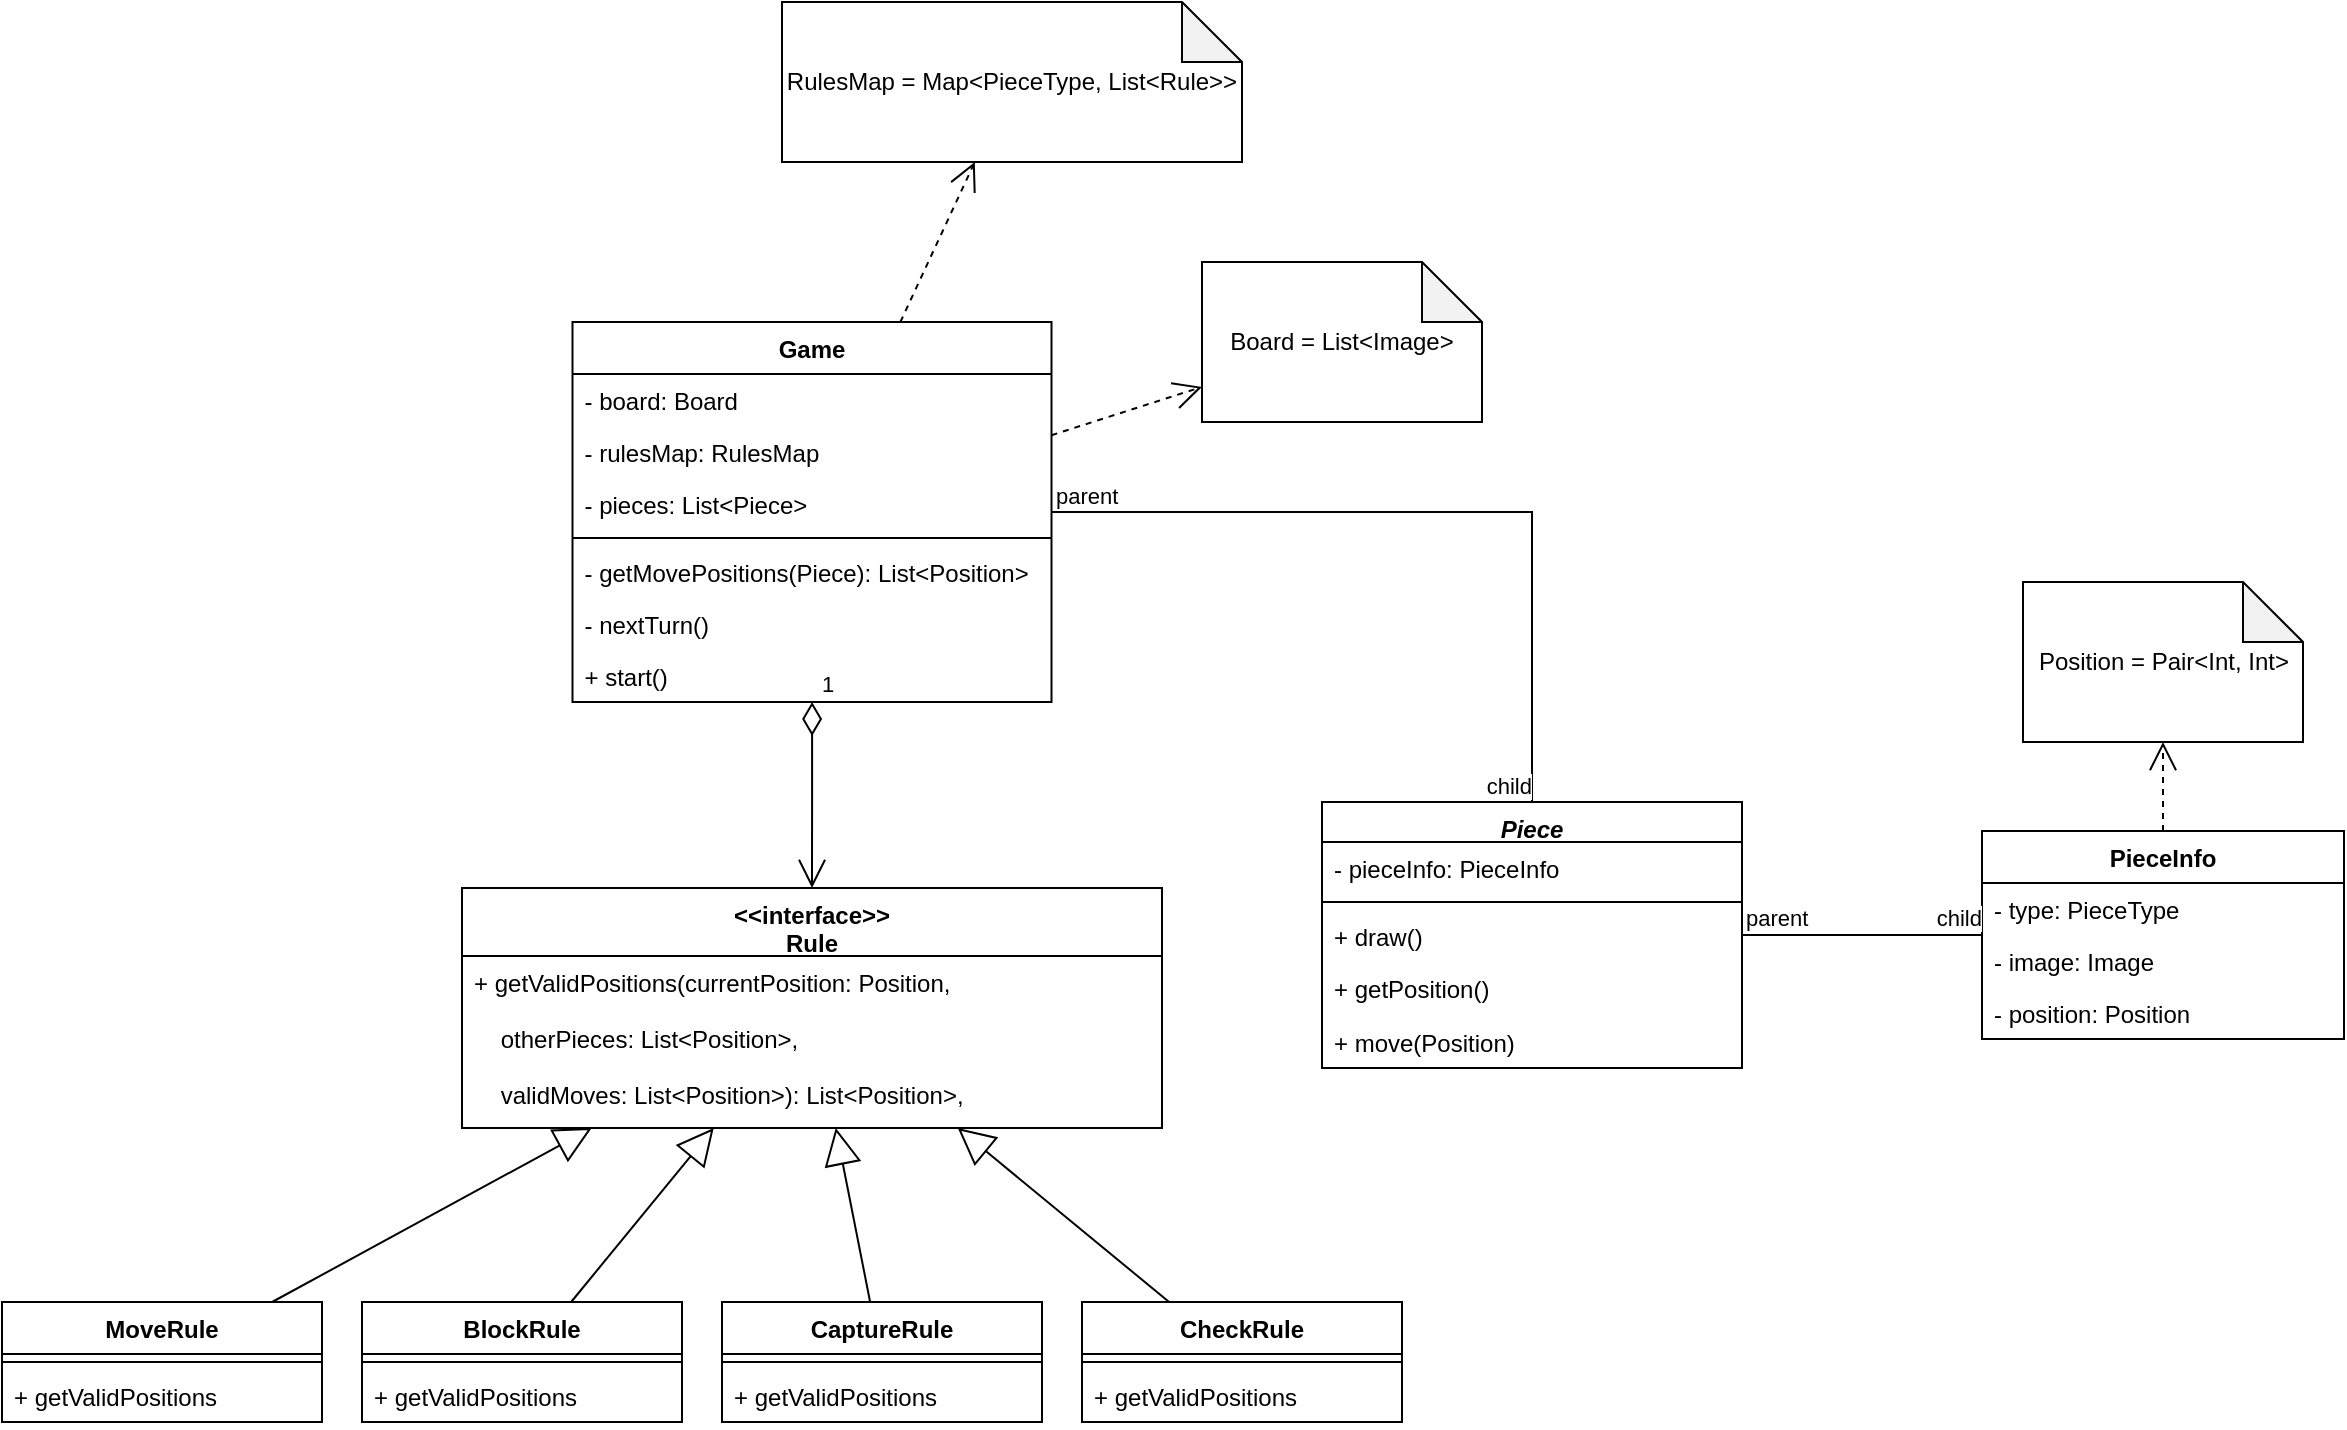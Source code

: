 <mxfile version="17.4.0"><diagram id="Jju06Y6F4AnBMDTPY5iO" name="Page-1"><mxGraphModel dx="3316" dy="1895" grid="1" gridSize="10" guides="1" tooltips="1" connect="1" arrows="1" fold="1" page="1" pageScale="1" pageWidth="827" pageHeight="1169" math="0" shadow="0"><root><mxCell id="0"/><mxCell id="1" parent="0"/><mxCell id="UzSQVhU6oi8lYEPNUgtp-1" value="Piece" style="swimlane;fontStyle=3;align=center;verticalAlign=top;childLayout=stackLayout;horizontal=1;startSize=20;horizontalStack=0;resizeParent=1;resizeParentMax=0;resizeLast=0;collapsible=1;marginBottom=0;" parent="1" vertex="1"><mxGeometry x="-210" y="250" width="210" height="133" as="geometry"/></mxCell><mxCell id="UzSQVhU6oi8lYEPNUgtp-5" value="- pieceInfo: PieceInfo" style="text;strokeColor=none;fillColor=none;align=left;verticalAlign=top;spacingLeft=4;spacingRight=4;overflow=hidden;rotatable=0;points=[[0,0.5],[1,0.5]];portConstraint=eastwest;" parent="UzSQVhU6oi8lYEPNUgtp-1" vertex="1"><mxGeometry y="20" width="210" height="26" as="geometry"/></mxCell><mxCell id="UzSQVhU6oi8lYEPNUgtp-3" value="" style="line;strokeWidth=1;fillColor=none;align=left;verticalAlign=middle;spacingTop=-1;spacingLeft=3;spacingRight=3;rotatable=0;labelPosition=right;points=[];portConstraint=eastwest;" parent="UzSQVhU6oi8lYEPNUgtp-1" vertex="1"><mxGeometry y="46" width="210" height="8" as="geometry"/></mxCell><mxCell id="UzSQVhU6oi8lYEPNUgtp-4" value="+ draw()" style="text;strokeColor=none;fillColor=none;align=left;verticalAlign=top;spacingLeft=4;spacingRight=4;overflow=hidden;rotatable=0;points=[[0,0.5],[1,0.5]];portConstraint=eastwest;" parent="UzSQVhU6oi8lYEPNUgtp-1" vertex="1"><mxGeometry y="54" width="210" height="26" as="geometry"/></mxCell><mxCell id="UzSQVhU6oi8lYEPNUgtp-6" value="+ getPosition()" style="text;strokeColor=none;fillColor=none;align=left;verticalAlign=top;spacingLeft=4;spacingRight=4;overflow=hidden;rotatable=0;points=[[0,0.5],[1,0.5]];portConstraint=eastwest;fontStyle=0" parent="UzSQVhU6oi8lYEPNUgtp-1" vertex="1"><mxGeometry y="80" width="210" height="27" as="geometry"/></mxCell><mxCell id="UzSQVhU6oi8lYEPNUgtp-54" value="+ move(Position)" style="text;strokeColor=none;fillColor=none;align=left;verticalAlign=top;spacingLeft=4;spacingRight=4;overflow=hidden;rotatable=0;points=[[0,0.5],[1,0.5]];portConstraint=eastwest;fontStyle=0" parent="UzSQVhU6oi8lYEPNUgtp-1" vertex="1"><mxGeometry y="107" width="210" height="26" as="geometry"/></mxCell><mxCell id="UzSQVhU6oi8lYEPNUgtp-7" value="PieceInfo" style="swimlane;fontStyle=1;align=center;verticalAlign=top;childLayout=stackLayout;horizontal=1;startSize=26;horizontalStack=0;resizeParent=1;resizeParentMax=0;resizeLast=0;collapsible=1;marginBottom=0;" parent="1" vertex="1"><mxGeometry x="120" y="264.5" width="181" height="104" as="geometry"/></mxCell><mxCell id="UzSQVhU6oi8lYEPNUgtp-8" value="- type: PieceType" style="text;strokeColor=none;fillColor=none;align=left;verticalAlign=top;spacingLeft=4;spacingRight=4;overflow=hidden;rotatable=0;points=[[0,0.5],[1,0.5]];portConstraint=eastwest;" parent="UzSQVhU6oi8lYEPNUgtp-7" vertex="1"><mxGeometry y="26" width="181" height="26" as="geometry"/></mxCell><mxCell id="UzSQVhU6oi8lYEPNUgtp-11" value="- image: Image" style="text;strokeColor=none;fillColor=none;align=left;verticalAlign=top;spacingLeft=4;spacingRight=4;overflow=hidden;rotatable=0;points=[[0,0.5],[1,0.5]];portConstraint=eastwest;" parent="UzSQVhU6oi8lYEPNUgtp-7" vertex="1"><mxGeometry y="52" width="181" height="26" as="geometry"/></mxCell><mxCell id="UzSQVhU6oi8lYEPNUgtp-52" value="- position: Position" style="text;strokeColor=none;fillColor=none;align=left;verticalAlign=top;spacingLeft=4;spacingRight=4;overflow=hidden;rotatable=0;points=[[0,0.5],[1,0.5]];portConstraint=eastwest;" parent="UzSQVhU6oi8lYEPNUgtp-7" vertex="1"><mxGeometry y="78" width="181" height="26" as="geometry"/></mxCell><mxCell id="UzSQVhU6oi8lYEPNUgtp-18" value="" style="endArrow=none;html=1;edgeStyle=orthogonalEdgeStyle;rounded=0;" parent="1" source="UzSQVhU6oi8lYEPNUgtp-1" target="UzSQVhU6oi8lYEPNUgtp-7" edge="1"><mxGeometry relative="1" as="geometry"><mxPoint x="-55" y="420" as="sourcePoint"/><mxPoint x="105" y="420" as="targetPoint"/></mxGeometry></mxCell><mxCell id="UzSQVhU6oi8lYEPNUgtp-19" value="parent" style="edgeLabel;resizable=0;html=1;align=left;verticalAlign=bottom;" parent="UzSQVhU6oi8lYEPNUgtp-18" connectable="0" vertex="1"><mxGeometry x="-1" relative="1" as="geometry"/></mxCell><mxCell id="UzSQVhU6oi8lYEPNUgtp-20" value="child" style="edgeLabel;resizable=0;html=1;align=right;verticalAlign=bottom;" parent="UzSQVhU6oi8lYEPNUgtp-18" connectable="0" vertex="1"><mxGeometry x="1" relative="1" as="geometry"/></mxCell><mxCell id="UzSQVhU6oi8lYEPNUgtp-55" value="&lt;&lt;interface&gt;&gt;&#xA;Rule" style="swimlane;fontStyle=1;align=center;verticalAlign=top;childLayout=stackLayout;horizontal=1;startSize=34;horizontalStack=0;resizeParent=1;resizeParentMax=0;resizeLast=0;collapsible=1;marginBottom=0;fillColor=default;" parent="1" vertex="1"><mxGeometry x="-640" y="293" width="350" height="120" as="geometry"/></mxCell><mxCell id="UzSQVhU6oi8lYEPNUgtp-58" value="+ getValidPositions(currentPosition: Position, &#xA;&#xA;    otherPieces: List&lt;Position&gt;, &#xA;&#xA;    validMoves: List&lt;Position&gt;): List&lt;Position&gt;,    &#xA;&#xA;" style="text;strokeColor=none;fillColor=none;align=left;verticalAlign=top;spacingLeft=4;spacingRight=4;overflow=hidden;rotatable=0;points=[[0,0.5],[1,0.5]];portConstraint=eastwest;" parent="UzSQVhU6oi8lYEPNUgtp-55" vertex="1"><mxGeometry y="34" width="350" height="86" as="geometry"/></mxCell><mxCell id="UzSQVhU6oi8lYEPNUgtp-60" value="1" style="endArrow=open;html=1;endSize=12;startArrow=diamondThin;startSize=14;startFill=0;edgeStyle=orthogonalEdgeStyle;align=left;verticalAlign=bottom;rounded=0;" parent="1" source="UzSQVhU6oi8lYEPNUgtp-81" target="UzSQVhU6oi8lYEPNUgtp-55" edge="1"><mxGeometry x="-1" y="3" relative="1" as="geometry"><mxPoint x="155" y="369" as="sourcePoint"/><mxPoint x="34.0" y="369" as="targetPoint"/></mxGeometry></mxCell><mxCell id="UzSQVhU6oi8lYEPNUgtp-62" value="Position = Pair&amp;lt;Int, Int&amp;gt;" style="shape=note;whiteSpace=wrap;html=1;backgroundOutline=1;darkOpacity=0.05;fillColor=default;" parent="1" vertex="1"><mxGeometry x="140.5" y="140" width="140" height="80" as="geometry"/></mxCell><mxCell id="UzSQVhU6oi8lYEPNUgtp-63" value="" style="endArrow=open;endSize=12;dashed=1;html=1;rounded=0;" parent="1" source="UzSQVhU6oi8lYEPNUgtp-7" target="UzSQVhU6oi8lYEPNUgtp-62" edge="1"><mxGeometry width="160" relative="1" as="geometry"><mxPoint x="-65" y="350" as="sourcePoint"/><mxPoint x="95" y="350" as="targetPoint"/></mxGeometry></mxCell><mxCell id="UzSQVhU6oi8lYEPNUgtp-64" value="MoveRule" style="swimlane;fontStyle=1;align=center;verticalAlign=top;childLayout=stackLayout;horizontal=1;startSize=26;horizontalStack=0;resizeParent=1;resizeParentMax=0;resizeLast=0;collapsible=1;marginBottom=0;fillColor=default;" parent="1" vertex="1"><mxGeometry x="-870" y="500" width="160" height="60" as="geometry"/></mxCell><mxCell id="UzSQVhU6oi8lYEPNUgtp-66" value="" style="line;strokeWidth=1;fillColor=none;align=left;verticalAlign=middle;spacingTop=-1;spacingLeft=3;spacingRight=3;rotatable=0;labelPosition=right;points=[];portConstraint=eastwest;" parent="UzSQVhU6oi8lYEPNUgtp-64" vertex="1"><mxGeometry y="26" width="160" height="8" as="geometry"/></mxCell><mxCell id="UzSQVhU6oi8lYEPNUgtp-67" value="+ getValidPositions" style="text;strokeColor=none;fillColor=none;align=left;verticalAlign=top;spacingLeft=4;spacingRight=4;overflow=hidden;rotatable=0;points=[[0,0.5],[1,0.5]];portConstraint=eastwest;" parent="UzSQVhU6oi8lYEPNUgtp-64" vertex="1"><mxGeometry y="34" width="160" height="26" as="geometry"/></mxCell><mxCell id="UzSQVhU6oi8lYEPNUgtp-68" value="" style="endArrow=block;endSize=16;endFill=0;html=1;rounded=0;" parent="1" source="UzSQVhU6oi8lYEPNUgtp-64" target="UzSQVhU6oi8lYEPNUgtp-55" edge="1"><mxGeometry width="160" relative="1" as="geometry"><mxPoint x="124.803" y="470" as="sourcePoint"/><mxPoint x="167.638" y="438" as="targetPoint"/></mxGeometry></mxCell><mxCell id="UzSQVhU6oi8lYEPNUgtp-69" value="BlockRule" style="swimlane;fontStyle=1;align=center;verticalAlign=top;childLayout=stackLayout;horizontal=1;startSize=26;horizontalStack=0;resizeParent=1;resizeParentMax=0;resizeLast=0;collapsible=1;marginBottom=0;fillColor=default;" parent="1" vertex="1"><mxGeometry x="-690" y="500" width="160" height="60" as="geometry"/></mxCell><mxCell id="UzSQVhU6oi8lYEPNUgtp-70" value="" style="line;strokeWidth=1;fillColor=none;align=left;verticalAlign=middle;spacingTop=-1;spacingLeft=3;spacingRight=3;rotatable=0;labelPosition=right;points=[];portConstraint=eastwest;" parent="UzSQVhU6oi8lYEPNUgtp-69" vertex="1"><mxGeometry y="26" width="160" height="8" as="geometry"/></mxCell><mxCell id="UzSQVhU6oi8lYEPNUgtp-71" value="+ getValidPositions" style="text;strokeColor=none;fillColor=none;align=left;verticalAlign=top;spacingLeft=4;spacingRight=4;overflow=hidden;rotatable=0;points=[[0,0.5],[1,0.5]];portConstraint=eastwest;" parent="UzSQVhU6oi8lYEPNUgtp-69" vertex="1"><mxGeometry y="34" width="160" height="26" as="geometry"/></mxCell><mxCell id="UzSQVhU6oi8lYEPNUgtp-72" value="" style="endArrow=block;endSize=16;endFill=0;html=1;rounded=0;" parent="1" source="UzSQVhU6oi8lYEPNUgtp-69" target="UzSQVhU6oi8lYEPNUgtp-55" edge="1"><mxGeometry width="160" relative="1" as="geometry"><mxPoint x="-663.617" y="510" as="sourcePoint"/><mxPoint x="-567.766" y="459" as="targetPoint"/></mxGeometry></mxCell><mxCell id="UzSQVhU6oi8lYEPNUgtp-73" value="CaptureRule" style="swimlane;fontStyle=1;align=center;verticalAlign=top;childLayout=stackLayout;horizontal=1;startSize=26;horizontalStack=0;resizeParent=1;resizeParentMax=0;resizeLast=0;collapsible=1;marginBottom=0;fillColor=default;" parent="1" vertex="1"><mxGeometry x="-510" y="500" width="160" height="60" as="geometry"/></mxCell><mxCell id="UzSQVhU6oi8lYEPNUgtp-74" value="" style="line;strokeWidth=1;fillColor=none;align=left;verticalAlign=middle;spacingTop=-1;spacingLeft=3;spacingRight=3;rotatable=0;labelPosition=right;points=[];portConstraint=eastwest;" parent="UzSQVhU6oi8lYEPNUgtp-73" vertex="1"><mxGeometry y="26" width="160" height="8" as="geometry"/></mxCell><mxCell id="UzSQVhU6oi8lYEPNUgtp-75" value="+ getValidPositions" style="text;strokeColor=none;fillColor=none;align=left;verticalAlign=top;spacingLeft=4;spacingRight=4;overflow=hidden;rotatable=0;points=[[0,0.5],[1,0.5]];portConstraint=eastwest;" parent="UzSQVhU6oi8lYEPNUgtp-73" vertex="1"><mxGeometry y="34" width="160" height="26" as="geometry"/></mxCell><mxCell id="UzSQVhU6oi8lYEPNUgtp-76" value="" style="endArrow=block;endSize=16;endFill=0;html=1;rounded=0;" parent="1" source="UzSQVhU6oi8lYEPNUgtp-73" target="UzSQVhU6oi8lYEPNUgtp-55" edge="1"><mxGeometry width="160" relative="1" as="geometry"><mxPoint x="-514.043" y="510" as="sourcePoint"/><mxPoint x="-486.915" y="459" as="targetPoint"/></mxGeometry></mxCell><mxCell id="UzSQVhU6oi8lYEPNUgtp-77" value="CheckRule" style="swimlane;fontStyle=1;align=center;verticalAlign=top;childLayout=stackLayout;horizontal=1;startSize=26;horizontalStack=0;resizeParent=1;resizeParentMax=0;resizeLast=0;collapsible=1;marginBottom=0;fillColor=default;" parent="1" vertex="1"><mxGeometry x="-330" y="500" width="160" height="60" as="geometry"/></mxCell><mxCell id="UzSQVhU6oi8lYEPNUgtp-78" value="" style="line;strokeWidth=1;fillColor=none;align=left;verticalAlign=middle;spacingTop=-1;spacingLeft=3;spacingRight=3;rotatable=0;labelPosition=right;points=[];portConstraint=eastwest;" parent="UzSQVhU6oi8lYEPNUgtp-77" vertex="1"><mxGeometry y="26" width="160" height="8" as="geometry"/></mxCell><mxCell id="UzSQVhU6oi8lYEPNUgtp-79" value="+ getValidPositions" style="text;strokeColor=none;fillColor=none;align=left;verticalAlign=top;spacingLeft=4;spacingRight=4;overflow=hidden;rotatable=0;points=[[0,0.5],[1,0.5]];portConstraint=eastwest;" parent="UzSQVhU6oi8lYEPNUgtp-77" vertex="1"><mxGeometry y="34" width="160" height="26" as="geometry"/></mxCell><mxCell id="UzSQVhU6oi8lYEPNUgtp-80" value="" style="endArrow=block;endSize=16;endFill=0;html=1;rounded=0;" parent="1" source="UzSQVhU6oi8lYEPNUgtp-77" target="UzSQVhU6oi8lYEPNUgtp-55" edge="1"><mxGeometry width="160" relative="1" as="geometry"><mxPoint x="-427.447" y="510" as="sourcePoint"/><mxPoint x="-440.106" y="459" as="targetPoint"/></mxGeometry></mxCell><mxCell id="UzSQVhU6oi8lYEPNUgtp-81" value="Game" style="swimlane;fontStyle=1;align=center;verticalAlign=top;childLayout=stackLayout;horizontal=1;startSize=26;horizontalStack=0;resizeParent=1;resizeParentMax=0;resizeLast=0;collapsible=1;marginBottom=0;fillColor=default;" parent="1" vertex="1"><mxGeometry x="-584.75" y="10" width="239.5" height="190" as="geometry"/></mxCell><mxCell id="UzSQVhU6oi8lYEPNUgtp-82" value="- board: Board" style="text;strokeColor=none;fillColor=none;align=left;verticalAlign=top;spacingLeft=4;spacingRight=4;overflow=hidden;rotatable=0;points=[[0,0.5],[1,0.5]];portConstraint=eastwest;" parent="UzSQVhU6oi8lYEPNUgtp-81" vertex="1"><mxGeometry y="26" width="239.5" height="26" as="geometry"/></mxCell><mxCell id="UzSQVhU6oi8lYEPNUgtp-85" value="- rulesMap: RulesMap" style="text;strokeColor=none;fillColor=none;align=left;verticalAlign=top;spacingLeft=4;spacingRight=4;overflow=hidden;rotatable=0;points=[[0,0.5],[1,0.5]];portConstraint=eastwest;" parent="UzSQVhU6oi8lYEPNUgtp-81" vertex="1"><mxGeometry y="52" width="239.5" height="26" as="geometry"/></mxCell><mxCell id="UzSQVhU6oi8lYEPNUgtp-47" value="- pieces: List&lt;Piece&gt;" style="text;strokeColor=none;fillColor=none;align=left;verticalAlign=top;spacingLeft=4;spacingRight=4;overflow=hidden;rotatable=0;points=[[0,0.5],[1,0.5]];portConstraint=eastwest;" parent="UzSQVhU6oi8lYEPNUgtp-81" vertex="1"><mxGeometry y="78" width="239.5" height="26" as="geometry"/></mxCell><mxCell id="UzSQVhU6oi8lYEPNUgtp-83" value="" style="line;strokeWidth=1;fillColor=none;align=left;verticalAlign=middle;spacingTop=-1;spacingLeft=3;spacingRight=3;rotatable=0;labelPosition=right;points=[];portConstraint=eastwest;" parent="UzSQVhU6oi8lYEPNUgtp-81" vertex="1"><mxGeometry y="104" width="239.5" height="8" as="geometry"/></mxCell><mxCell id="UzSQVhU6oi8lYEPNUgtp-86" value="- getMovePositions(Piece): List&lt;Position&gt;" style="text;strokeColor=none;fillColor=none;align=left;verticalAlign=top;spacingLeft=4;spacingRight=4;overflow=hidden;rotatable=0;points=[[0,0.5],[1,0.5]];portConstraint=eastwest;" parent="UzSQVhU6oi8lYEPNUgtp-81" vertex="1"><mxGeometry y="112" width="239.5" height="26" as="geometry"/></mxCell><mxCell id="UzSQVhU6oi8lYEPNUgtp-87" value="- nextTurn()" style="text;strokeColor=none;fillColor=none;align=left;verticalAlign=top;spacingLeft=4;spacingRight=4;overflow=hidden;rotatable=0;points=[[0,0.5],[1,0.5]];portConstraint=eastwest;" parent="UzSQVhU6oi8lYEPNUgtp-81" vertex="1"><mxGeometry y="138" width="239.5" height="26" as="geometry"/></mxCell><mxCell id="UzSQVhU6oi8lYEPNUgtp-84" value="+ start()" style="text;strokeColor=none;fillColor=none;align=left;verticalAlign=top;spacingLeft=4;spacingRight=4;overflow=hidden;rotatable=0;points=[[0,0.5],[1,0.5]];portConstraint=eastwest;" parent="UzSQVhU6oi8lYEPNUgtp-81" vertex="1"><mxGeometry y="164" width="239.5" height="26" as="geometry"/></mxCell><mxCell id="UzSQVhU6oi8lYEPNUgtp-88" value="" style="endArrow=none;html=1;edgeStyle=orthogonalEdgeStyle;rounded=0;" parent="1" source="UzSQVhU6oi8lYEPNUgtp-81" target="UzSQVhU6oi8lYEPNUgtp-1" edge="1"><mxGeometry relative="1" as="geometry"><mxPoint x="365" y="376.0" as="sourcePoint"/><mxPoint x="480" y="376.0" as="targetPoint"/></mxGeometry></mxCell><mxCell id="UzSQVhU6oi8lYEPNUgtp-89" value="parent" style="edgeLabel;resizable=0;html=1;align=left;verticalAlign=bottom;" parent="UzSQVhU6oi8lYEPNUgtp-88" connectable="0" vertex="1"><mxGeometry x="-1" relative="1" as="geometry"/></mxCell><mxCell id="UzSQVhU6oi8lYEPNUgtp-90" value="child" style="edgeLabel;resizable=0;html=1;align=right;verticalAlign=bottom;" parent="UzSQVhU6oi8lYEPNUgtp-88" connectable="0" vertex="1"><mxGeometry x="1" relative="1" as="geometry"/></mxCell><mxCell id="pq-cP8ZAQj2STseEOS-E-1" value="Board = List&amp;lt;Image&amp;gt;" style="shape=note;whiteSpace=wrap;html=1;backgroundOutline=1;darkOpacity=0.05;fillColor=default;" vertex="1" parent="1"><mxGeometry x="-270" y="-20" width="140" height="80" as="geometry"/></mxCell><mxCell id="pq-cP8ZAQj2STseEOS-E-2" value="" style="endArrow=open;endSize=12;dashed=1;html=1;rounded=0;" edge="1" parent="1" source="UzSQVhU6oi8lYEPNUgtp-81" target="pq-cP8ZAQj2STseEOS-E-1"><mxGeometry width="160" relative="1" as="geometry"><mxPoint x="220.5" y="274.5" as="sourcePoint"/><mxPoint x="220.5" y="230" as="targetPoint"/></mxGeometry></mxCell><mxCell id="pq-cP8ZAQj2STseEOS-E-3" value="RulesMap = Map&amp;lt;PieceType, List&amp;lt;Rule&amp;gt;&amp;gt;" style="shape=note;whiteSpace=wrap;html=1;backgroundOutline=1;darkOpacity=0.05;fillColor=default;" vertex="1" parent="1"><mxGeometry x="-480" y="-150" width="230" height="80" as="geometry"/></mxCell><mxCell id="pq-cP8ZAQj2STseEOS-E-4" value="" style="endArrow=open;endSize=12;dashed=1;html=1;rounded=0;" edge="1" parent="1" source="UzSQVhU6oi8lYEPNUgtp-81" target="pq-cP8ZAQj2STseEOS-E-3"><mxGeometry width="160" relative="1" as="geometry"><mxPoint x="-335.25" y="83.715" as="sourcePoint"/><mxPoint x="-260" y="55.887" as="targetPoint"/></mxGeometry></mxCell></root></mxGraphModel></diagram></mxfile>